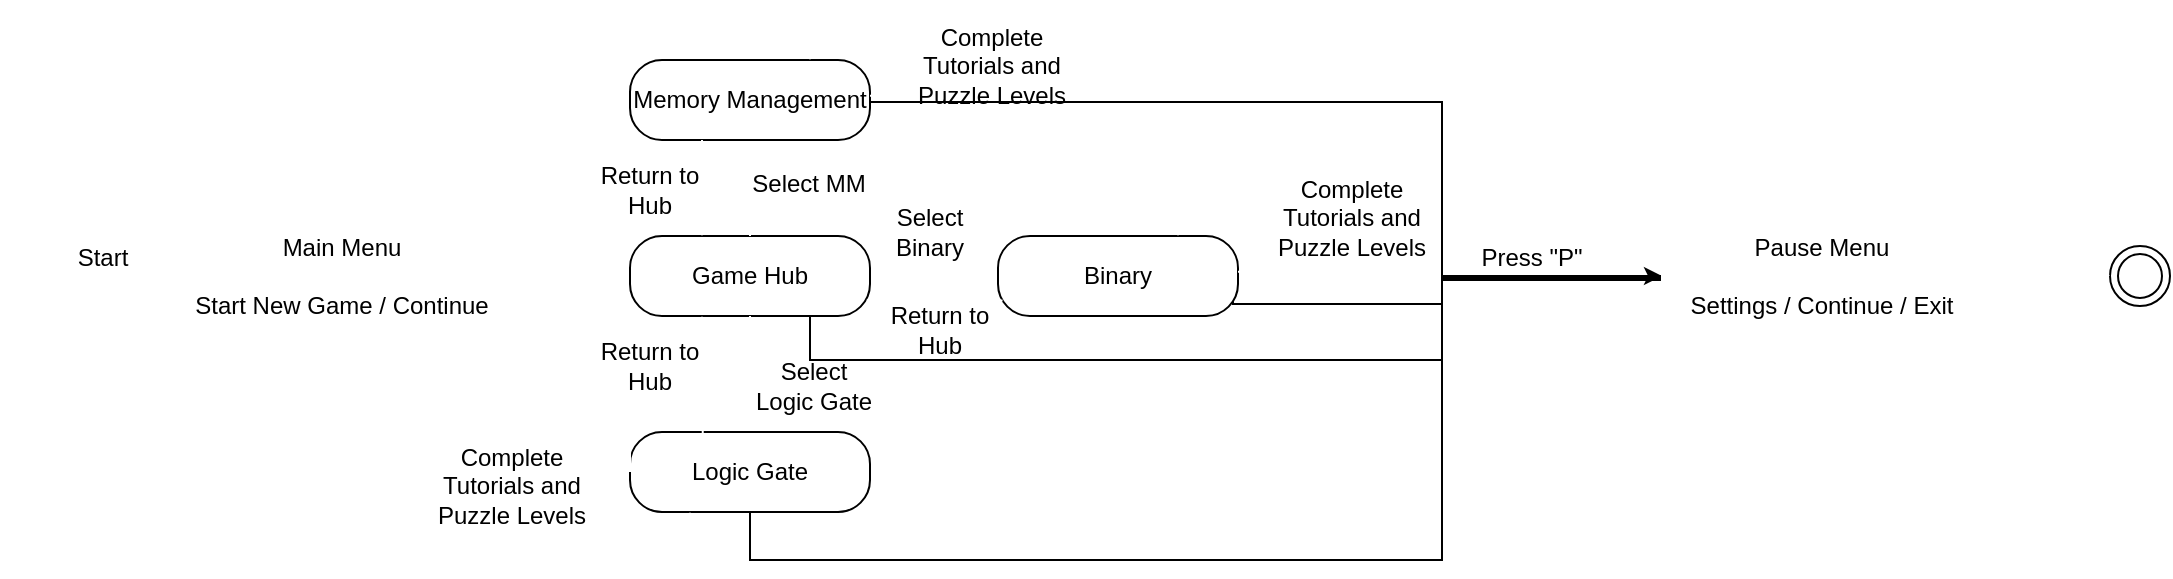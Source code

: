 <mxfile version="26.1.1">
  <diagram name="Page-1" id="2YBvvXClWsGukQMizWep">
    <mxGraphModel dx="760" dy="572" grid="1" gridSize="10" guides="1" tooltips="1" connect="1" arrows="1" fold="1" page="1" pageScale="1" pageWidth="850" pageHeight="1100" math="0" shadow="0">
      <root>
        <mxCell id="0" />
        <mxCell id="1" parent="0" />
        <mxCell id="vZm3JVfcL6rZXfDC2eoM-3" value="" style="ellipse;html=1;shape=startState;fillColor=none;strokeColor=#FFFFFF;" vertex="1" parent="1">
          <mxGeometry x="40" y="142" width="30" height="30" as="geometry" />
        </mxCell>
        <mxCell id="vZm3JVfcL6rZXfDC2eoM-4" value="" style="edgeStyle=orthogonalEdgeStyle;html=1;verticalAlign=bottom;endArrow=open;endSize=8;strokeColor=#FFFFFF;rounded=0;exitX=0.859;exitY=0.484;exitDx=0;exitDy=0;exitPerimeter=0;" edge="1" parent="1">
          <mxGeometry relative="1" as="geometry">
            <mxPoint x="130" y="157.88" as="targetPoint" />
            <mxPoint x="65.77" y="157.52" as="sourcePoint" />
          </mxGeometry>
        </mxCell>
        <mxCell id="vZm3JVfcL6rZXfDC2eoM-5" value="Start" style="text;align=center;fontStyle=0;verticalAlign=middle;spacingLeft=3;spacingRight=3;strokeColor=none;rotatable=0;points=[[0,0.5],[1,0.5]];portConstraint=eastwest;html=1;" vertex="1" parent="1">
          <mxGeometry x="50" y="136" width="80" height="26" as="geometry" />
        </mxCell>
        <mxCell id="vZm3JVfcL6rZXfDC2eoM-6" value="Main Menu" style="swimlane;fontStyle=0;align=center;verticalAlign=middle;childLayout=stackLayout;horizontal=1;startSize=30;horizontalStack=0;resizeParent=0;resizeLast=1;container=0;fontColor=default;collapsible=0;rounded=1;arcSize=30;strokeColor=#FFFFFF;fillColor=none;swimlaneFillColor=none;dropTarget=0;swimlaneLine=1;" vertex="1" parent="1">
          <mxGeometry x="130" y="128" width="160" height="60" as="geometry" />
        </mxCell>
        <mxCell id="vZm3JVfcL6rZXfDC2eoM-7" value="Start New Game / Continue" style="text;html=1;strokeColor=none;fillColor=none;align=center;verticalAlign=middle;spacingLeft=4;spacingRight=4;whiteSpace=wrap;overflow=hidden;rotatable=0;fontColor=default;" vertex="1" parent="vZm3JVfcL6rZXfDC2eoM-6">
          <mxGeometry y="30" width="160" height="30" as="geometry" />
        </mxCell>
        <mxCell id="vZm3JVfcL6rZXfDC2eoM-9" value="" style="edgeStyle=orthogonalEdgeStyle;html=1;verticalAlign=bottom;endArrow=open;endSize=8;strokeColor=#FFFFFF;rounded=0;exitX=0.859;exitY=0.484;exitDx=0;exitDy=0;exitPerimeter=0;" edge="1" parent="1">
          <mxGeometry relative="1" as="geometry">
            <mxPoint x="354" y="157.7" as="targetPoint" />
            <mxPoint x="290" y="157.82" as="sourcePoint" />
          </mxGeometry>
        </mxCell>
        <mxCell id="vZm3JVfcL6rZXfDC2eoM-13" value="" style="edgeStyle=orthogonalEdgeStyle;html=1;verticalAlign=bottom;endArrow=open;endSize=8;strokeColor=#FFFFFF;rounded=0;exitX=0.859;exitY=0.484;exitDx=0;exitDy=0;exitPerimeter=0;" edge="1" parent="1">
          <mxGeometry relative="1" as="geometry">
            <mxPoint x="538" y="148.7" as="targetPoint" />
            <mxPoint x="474" y="148.82" as="sourcePoint" />
          </mxGeometry>
        </mxCell>
        <mxCell id="vZm3JVfcL6rZXfDC2eoM-45" style="edgeStyle=orthogonalEdgeStyle;rounded=0;orthogonalLoop=1;jettySize=auto;html=1;exitX=0.75;exitY=1;exitDx=0;exitDy=0;entryX=0;entryY=0;entryDx=0;entryDy=0;endArrow=none;startFill=0;" edge="1" parent="1" source="vZm3JVfcL6rZXfDC2eoM-14" target="vZm3JVfcL6rZXfDC2eoM-40">
          <mxGeometry relative="1" as="geometry">
            <Array as="points">
              <mxPoint x="444" y="200" />
              <mxPoint x="760" y="200" />
              <mxPoint x="760" y="160" />
              <mxPoint x="870" y="160" />
            </Array>
          </mxGeometry>
        </mxCell>
        <mxCell id="vZm3JVfcL6rZXfDC2eoM-14" value="Game Hub" style="rounded=1;whiteSpace=wrap;html=1;arcSize=40;fontColor=default;fillColor=none;strokeColor=default;labelBackgroundColor=none;" vertex="1" parent="1">
          <mxGeometry x="354" y="138" width="120" height="40" as="geometry" />
        </mxCell>
        <mxCell id="vZm3JVfcL6rZXfDC2eoM-16" value="" style="edgeStyle=orthogonalEdgeStyle;html=1;verticalAlign=bottom;endArrow=open;endSize=8;strokeColor=#FFFFFF;rounded=0;exitX=0.5;exitY=1;exitDx=0;exitDy=0;strokeWidth=1;entryX=0.5;entryY=0;entryDx=0;entryDy=0;" edge="1" parent="1" source="vZm3JVfcL6rZXfDC2eoM-14" target="vZm3JVfcL6rZXfDC2eoM-18">
          <mxGeometry relative="1" as="geometry">
            <mxPoint x="414" y="220" as="targetPoint" />
            <mxPoint x="382" y="210.12" as="sourcePoint" />
          </mxGeometry>
        </mxCell>
        <mxCell id="vZm3JVfcL6rZXfDC2eoM-17" value="" style="edgeStyle=orthogonalEdgeStyle;html=1;verticalAlign=bottom;endArrow=open;endSize=8;strokeColor=#FFFFFF;rounded=0;exitX=0.5;exitY=0;exitDx=0;exitDy=0;strokeWidth=1;" edge="1" parent="1" source="vZm3JVfcL6rZXfDC2eoM-14">
          <mxGeometry relative="1" as="geometry">
            <mxPoint x="414" y="90" as="targetPoint" />
            <mxPoint x="413.8" y="96" as="sourcePoint" />
          </mxGeometry>
        </mxCell>
        <mxCell id="vZm3JVfcL6rZXfDC2eoM-44" style="edgeStyle=orthogonalEdgeStyle;rounded=0;orthogonalLoop=1;jettySize=auto;html=1;exitX=0.5;exitY=1;exitDx=0;exitDy=0;entryX=0;entryY=0;entryDx=0;entryDy=0;" edge="1" parent="1" source="vZm3JVfcL6rZXfDC2eoM-18" target="vZm3JVfcL6rZXfDC2eoM-40">
          <mxGeometry relative="1" as="geometry">
            <Array as="points">
              <mxPoint x="414" y="300" />
              <mxPoint x="760" y="300" />
              <mxPoint x="760" y="158" />
            </Array>
          </mxGeometry>
        </mxCell>
        <mxCell id="vZm3JVfcL6rZXfDC2eoM-18" value="Logic Gate" style="rounded=1;whiteSpace=wrap;html=1;arcSize=40;fontColor=default;fillColor=none;strokeColor=default;labelBackgroundColor=none;" vertex="1" parent="1">
          <mxGeometry x="354" y="236" width="120" height="40" as="geometry" />
        </mxCell>
        <mxCell id="vZm3JVfcL6rZXfDC2eoM-42" style="edgeStyle=orthogonalEdgeStyle;rounded=0;orthogonalLoop=1;jettySize=auto;html=1;exitX=0.979;exitY=0.817;exitDx=0;exitDy=0;exitPerimeter=0;endArrow=none;startFill=0;" edge="1" parent="1" source="vZm3JVfcL6rZXfDC2eoM-19">
          <mxGeometry relative="1" as="geometry">
            <mxPoint x="657.92" y="172" as="sourcePoint" />
            <mxPoint x="870" y="160" as="targetPoint" />
            <Array as="points">
              <mxPoint x="656" y="172" />
              <mxPoint x="760" y="172" />
              <mxPoint x="760" y="158" />
              <mxPoint x="870" y="158" />
              <mxPoint x="870" y="161" />
            </Array>
          </mxGeometry>
        </mxCell>
        <mxCell id="vZm3JVfcL6rZXfDC2eoM-19" value="Binary" style="rounded=1;whiteSpace=wrap;html=1;arcSize=40;fontColor=default;fillColor=none;strokeColor=default;labelBackgroundColor=none;" vertex="1" parent="1">
          <mxGeometry x="538" y="138" width="120" height="40" as="geometry" />
        </mxCell>
        <mxCell id="vZm3JVfcL6rZXfDC2eoM-41" style="edgeStyle=elbowEdgeStyle;rounded=0;orthogonalLoop=1;jettySize=auto;html=1;exitX=1;exitY=0.5;exitDx=0;exitDy=0;entryX=0;entryY=0;entryDx=0;entryDy=0;endArrow=none;startFill=0;" edge="1" parent="1">
          <mxGeometry relative="1" as="geometry">
            <mxPoint x="870" y="159" as="targetPoint" />
            <mxPoint x="474" y="71" as="sourcePoint" />
            <Array as="points">
              <mxPoint x="760" y="131" />
            </Array>
          </mxGeometry>
        </mxCell>
        <mxCell id="vZm3JVfcL6rZXfDC2eoM-20" value="Memory Management" style="rounded=1;whiteSpace=wrap;html=1;arcSize=40;fontColor=default;fillColor=none;strokeColor=default;labelBackgroundColor=none;" vertex="1" parent="1">
          <mxGeometry x="354" y="50" width="120" height="40" as="geometry" />
        </mxCell>
        <mxCell id="vZm3JVfcL6rZXfDC2eoM-21" value="Select MM" style="text;align=center;fontStyle=0;verticalAlign=middle;spacingLeft=3;spacingRight=3;strokeColor=none;rotatable=0;points=[[0,0.5],[1,0.5]];portConstraint=eastwest;html=1;" vertex="1" parent="1">
          <mxGeometry x="403" y="99" width="80" height="26" as="geometry" />
        </mxCell>
        <mxCell id="vZm3JVfcL6rZXfDC2eoM-22" value="Select Binary" style="text;align=center;fontStyle=0;verticalAlign=middle;spacingLeft=3;spacingRight=3;strokeColor=none;rotatable=0;points=[[0,0.5],[1,0.5]];portConstraint=eastwest;html=1;whiteSpace=wrap;" vertex="1" parent="1">
          <mxGeometry x="474" y="123" width="60" height="26" as="geometry" />
        </mxCell>
        <mxCell id="vZm3JVfcL6rZXfDC2eoM-23" value="Select Logic Gate" style="text;align=center;fontStyle=0;verticalAlign=middle;spacingLeft=3;spacingRight=3;strokeColor=none;rotatable=0;points=[[0,0.5],[1,0.5]];portConstraint=eastwest;html=1;whiteSpace=wrap;" vertex="1" parent="1">
          <mxGeometry x="411" y="200" width="70" height="26" as="geometry" />
        </mxCell>
        <mxCell id="vZm3JVfcL6rZXfDC2eoM-24" value="" style="edgeStyle=orthogonalEdgeStyle;html=1;verticalAlign=bottom;endArrow=open;endSize=8;strokeColor=#FFFFFF;rounded=0;exitX=0.859;exitY=0.484;exitDx=0;exitDy=0;exitPerimeter=0;entryX=0.75;entryY=0;entryDx=0;entryDy=0;" edge="1" parent="1" target="vZm3JVfcL6rZXfDC2eoM-20">
          <mxGeometry relative="1" as="geometry">
            <mxPoint x="744" y="-80" as="targetPoint" />
            <mxPoint x="474" y="67.82" as="sourcePoint" />
            <Array as="points">
              <mxPoint x="490" y="68" />
              <mxPoint x="490" y="30" />
              <mxPoint x="444" y="30" />
            </Array>
          </mxGeometry>
        </mxCell>
        <mxCell id="vZm3JVfcL6rZXfDC2eoM-25" value="Complete Tutorials and Puzzle Levels" style="text;align=center;fontStyle=0;verticalAlign=middle;spacingLeft=3;spacingRight=3;strokeColor=none;rotatable=0;points=[[0,0.5],[1,0.5]];portConstraint=eastwest;html=1;whiteSpace=wrap;" vertex="1" parent="1">
          <mxGeometry x="490" y="40" width="90" height="26" as="geometry" />
        </mxCell>
        <mxCell id="vZm3JVfcL6rZXfDC2eoM-26" value="" style="edgeStyle=orthogonalEdgeStyle;html=1;verticalAlign=bottom;endArrow=open;endSize=8;strokeColor=#FFFFFF;rounded=0;exitX=0.859;exitY=0.484;exitDx=0;exitDy=0;exitPerimeter=0;entryX=0.75;entryY=0;entryDx=0;entryDy=0;" edge="1" parent="1">
          <mxGeometry relative="1" as="geometry">
            <mxPoint x="628" y="138" as="targetPoint" />
            <mxPoint x="658" y="155.82" as="sourcePoint" />
            <Array as="points">
              <mxPoint x="674" y="156" />
              <mxPoint x="674" y="120" />
              <mxPoint x="628" y="120" />
            </Array>
          </mxGeometry>
        </mxCell>
        <mxCell id="vZm3JVfcL6rZXfDC2eoM-27" value="Complete Tutorials and Puzzle Levels" style="text;align=center;fontStyle=0;verticalAlign=middle;spacingLeft=3;spacingRight=3;strokeColor=none;rotatable=0;points=[[0,0.5],[1,0.5]];portConstraint=eastwest;html=1;whiteSpace=wrap;" vertex="1" parent="1">
          <mxGeometry x="670" y="116" width="90" height="26" as="geometry" />
        </mxCell>
        <mxCell id="vZm3JVfcL6rZXfDC2eoM-28" value="" style="edgeStyle=orthogonalEdgeStyle;html=1;verticalAlign=bottom;endArrow=open;endSize=8;strokeColor=#FFFFFF;rounded=0;exitX=0;exitY=0.5;exitDx=0;exitDy=0;entryX=0.25;entryY=1;entryDx=0;entryDy=0;" edge="1" parent="1" source="vZm3JVfcL6rZXfDC2eoM-18" target="vZm3JVfcL6rZXfDC2eoM-18">
          <mxGeometry relative="1" as="geometry">
            <mxPoint x="308" y="308.18" as="targetPoint" />
            <mxPoint x="338" y="280" as="sourcePoint" />
            <Array as="points">
              <mxPoint x="354" y="246" />
              <mxPoint x="340" y="246" />
              <mxPoint x="340" y="290" />
              <mxPoint x="384" y="290" />
            </Array>
          </mxGeometry>
        </mxCell>
        <mxCell id="vZm3JVfcL6rZXfDC2eoM-29" value="Complete Tutorials and Puzzle Levels" style="text;align=center;fontStyle=0;verticalAlign=middle;spacingLeft=3;spacingRight=3;strokeColor=none;rotatable=0;points=[[0,0.5],[1,0.5]];portConstraint=eastwest;html=1;whiteSpace=wrap;" vertex="1" parent="1">
          <mxGeometry x="250" y="250" width="90" height="26" as="geometry" />
        </mxCell>
        <mxCell id="vZm3JVfcL6rZXfDC2eoM-30" value="" style="edgeStyle=orthogonalEdgeStyle;html=1;verticalAlign=bottom;endArrow=open;endSize=8;strokeColor=#FFFFFF;rounded=0;exitX=0.303;exitY=0.046;exitDx=0;exitDy=0;strokeWidth=1;exitPerimeter=0;" edge="1" parent="1" source="vZm3JVfcL6rZXfDC2eoM-18">
          <mxGeometry relative="1" as="geometry">
            <mxPoint x="390" y="178" as="targetPoint" />
            <mxPoint x="390" y="226" as="sourcePoint" />
          </mxGeometry>
        </mxCell>
        <mxCell id="vZm3JVfcL6rZXfDC2eoM-31" value="Return to Hub" style="text;align=center;fontStyle=0;verticalAlign=middle;spacingLeft=3;spacingRight=3;strokeColor=none;rotatable=0;points=[[0,0.5],[1,0.5]];portConstraint=eastwest;html=1;whiteSpace=wrap;" vertex="1" parent="1">
          <mxGeometry x="329" y="190" width="70" height="26" as="geometry" />
        </mxCell>
        <mxCell id="vZm3JVfcL6rZXfDC2eoM-32" value="" style="edgeStyle=orthogonalEdgeStyle;html=1;verticalAlign=bottom;endArrow=open;endSize=8;strokeColor=#FFFFFF;rounded=0;exitX=0.5;exitY=1;exitDx=0;exitDy=0;strokeWidth=1;entryX=0.5;entryY=0;entryDx=0;entryDy=0;" edge="1" parent="1">
          <mxGeometry relative="1" as="geometry">
            <mxPoint x="390" y="138" as="targetPoint" />
            <mxPoint x="390" y="90" as="sourcePoint" />
          </mxGeometry>
        </mxCell>
        <mxCell id="vZm3JVfcL6rZXfDC2eoM-33" value="Return to Hub" style="text;align=center;fontStyle=0;verticalAlign=middle;spacingLeft=3;spacingRight=3;strokeColor=none;rotatable=0;points=[[0,0.5],[1,0.5]];portConstraint=eastwest;html=1;whiteSpace=wrap;" vertex="1" parent="1">
          <mxGeometry x="329" y="102" width="70" height="26" as="geometry" />
        </mxCell>
        <mxCell id="vZm3JVfcL6rZXfDC2eoM-35" value="" style="edgeStyle=orthogonalEdgeStyle;html=1;verticalAlign=bottom;endArrow=open;endSize=8;strokeColor=#FFFFFF;rounded=0;exitX=0.019;exitY=0.805;exitDx=0;exitDy=0;exitPerimeter=0;" edge="1" parent="1" source="vZm3JVfcL6rZXfDC2eoM-19">
          <mxGeometry relative="1" as="geometry">
            <mxPoint x="472" y="170" as="targetPoint" />
            <mxPoint x="536" y="170" as="sourcePoint" />
          </mxGeometry>
        </mxCell>
        <mxCell id="vZm3JVfcL6rZXfDC2eoM-37" value="Return to Hub" style="text;align=center;fontStyle=0;verticalAlign=middle;spacingLeft=3;spacingRight=3;strokeColor=none;rotatable=0;points=[[0,0.5],[1,0.5]];portConstraint=eastwest;html=1;whiteSpace=wrap;" vertex="1" parent="1">
          <mxGeometry x="474" y="172" width="70" height="26" as="geometry" />
        </mxCell>
        <mxCell id="vZm3JVfcL6rZXfDC2eoM-39" value="Pause Menu" style="swimlane;fontStyle=0;align=center;verticalAlign=middle;childLayout=stackLayout;horizontal=1;startSize=30;horizontalStack=0;resizeParent=0;resizeLast=1;container=0;fontColor=default;collapsible=0;rounded=1;arcSize=30;strokeColor=#FFFFFF;fillColor=none;swimlaneFillColor=none;dropTarget=0;swimlaneLine=1;" vertex="1" parent="1">
          <mxGeometry x="870" y="128" width="160" height="60" as="geometry" />
        </mxCell>
        <mxCell id="vZm3JVfcL6rZXfDC2eoM-40" value="Settings / Continue / Exit" style="text;html=1;strokeColor=none;fillColor=none;align=center;verticalAlign=middle;spacingLeft=4;spacingRight=4;whiteSpace=wrap;overflow=hidden;rotatable=0;fontColor=default;" vertex="1" parent="vZm3JVfcL6rZXfDC2eoM-39">
          <mxGeometry y="30" width="160" height="30" as="geometry" />
        </mxCell>
        <mxCell id="vZm3JVfcL6rZXfDC2eoM-46" value="Press &quot;P&quot;" style="text;align=center;fontStyle=0;verticalAlign=middle;spacingLeft=3;spacingRight=3;strokeColor=none;rotatable=0;points=[[0,0.5],[1,0.5]];portConstraint=eastwest;html=1;whiteSpace=wrap;" vertex="1" parent="1">
          <mxGeometry x="760" y="136" width="90" height="26" as="geometry" />
        </mxCell>
        <mxCell id="vZm3JVfcL6rZXfDC2eoM-52" value="" style="ellipse;html=1;shape=endState;fillColor=none;strokeColor=default;" vertex="1" parent="1">
          <mxGeometry x="1094" y="143" width="30" height="30" as="geometry" />
        </mxCell>
        <mxCell id="vZm3JVfcL6rZXfDC2eoM-53" value="" style="edgeStyle=orthogonalEdgeStyle;html=1;verticalAlign=bottom;endArrow=open;endSize=8;strokeColor=#FFFFFF;rounded=0;exitX=0.859;exitY=0.484;exitDx=0;exitDy=0;exitPerimeter=0;" edge="1" parent="1">
          <mxGeometry relative="1" as="geometry">
            <mxPoint x="1094" y="157.63" as="targetPoint" />
            <mxPoint x="1030" y="157.75" as="sourcePoint" />
          </mxGeometry>
        </mxCell>
      </root>
    </mxGraphModel>
  </diagram>
</mxfile>
